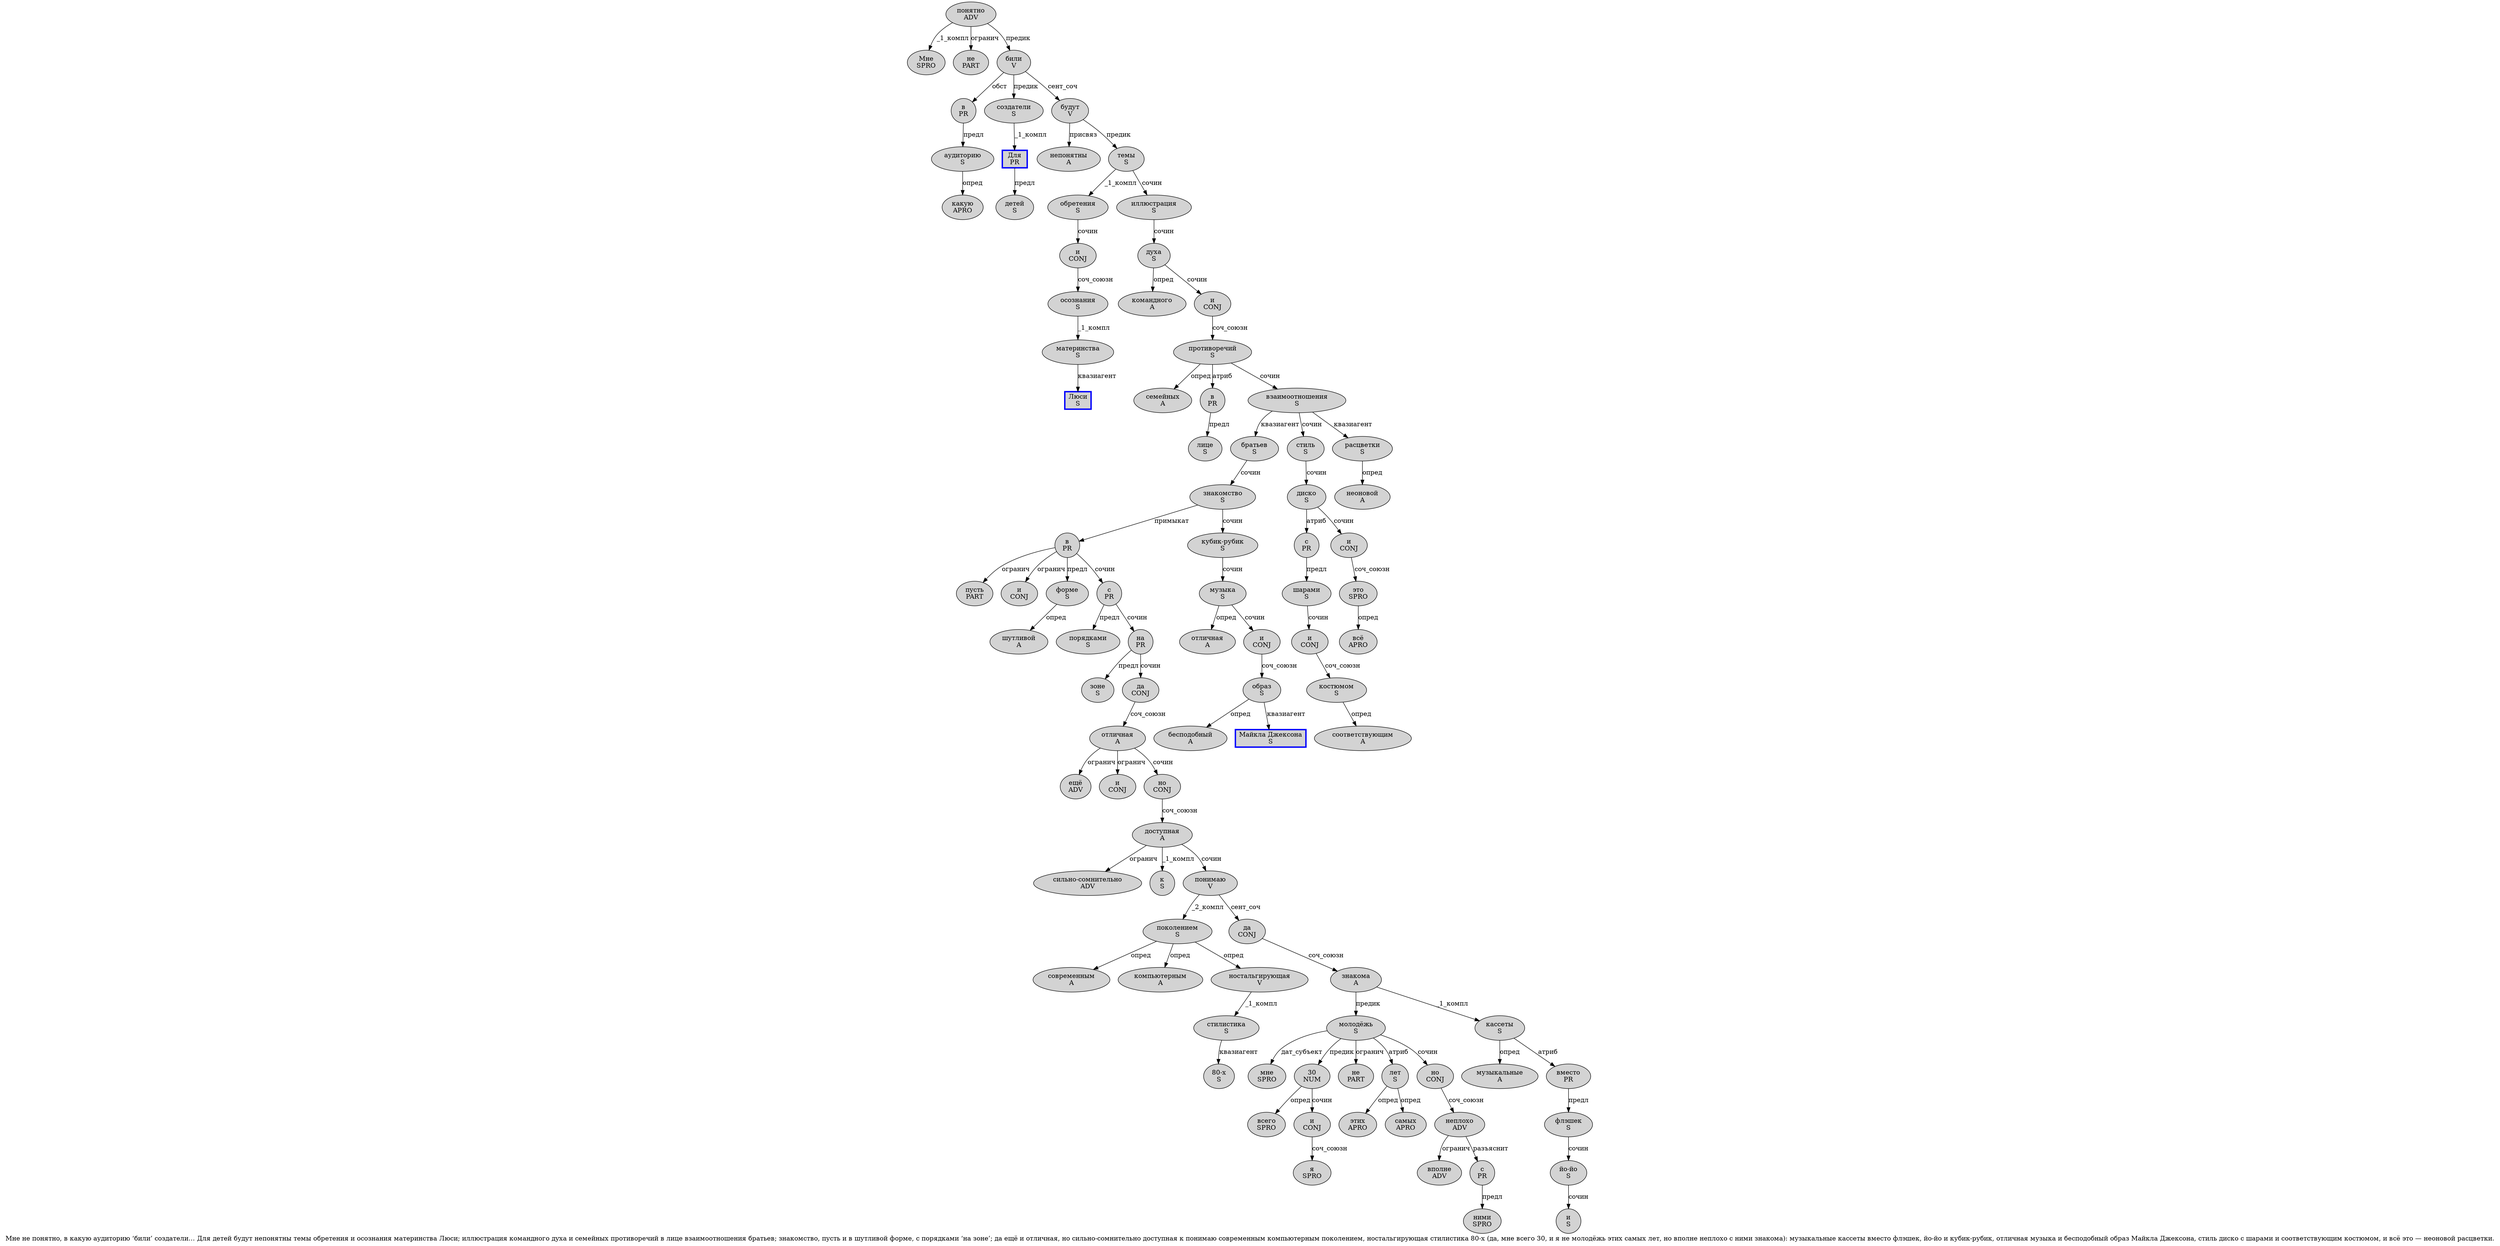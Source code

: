 digraph SENTENCE_2947 {
	graph [label="Мне не понятно, в какую аудиторию ‘били’ создатели… Для детей будут непонятны темы обретения и осознания материнства Люси; иллюстрация командного духа и семейных противоречий в лице взаимоотношения братьев; знакомство, пусть и в шутливой форме, с порядками ‘на зоне’; да ещё и отличная, но сильно-сомнительно доступная к понимаю современным компьютерным поколением, ностальгирующая стилистика 80-х (да, мне всего 30, и я не молодёжь этих самых лет, но вполне неплохо с ними знакома): музыкальные кассеты вместо флэшек, йо-йо и кубик-рубик, отличная музыка и бесподобный образ Майкла Джексона, стиль диско с шарами и соответствующим костюмом, и всё это — неоновой расцветки."]
	node [style=filled]
		0 [label="Мне
SPRO" color="" fillcolor=lightgray penwidth=1 shape=ellipse]
		1 [label="не
PART" color="" fillcolor=lightgray penwidth=1 shape=ellipse]
		2 [label="понятно
ADV" color="" fillcolor=lightgray penwidth=1 shape=ellipse]
		4 [label="в
PR" color="" fillcolor=lightgray penwidth=1 shape=ellipse]
		5 [label="какую
APRO" color="" fillcolor=lightgray penwidth=1 shape=ellipse]
		6 [label="аудиторию
S" color="" fillcolor=lightgray penwidth=1 shape=ellipse]
		8 [label="били
V" color="" fillcolor=lightgray penwidth=1 shape=ellipse]
		10 [label="создатели
S" color="" fillcolor=lightgray penwidth=1 shape=ellipse]
		12 [label="Для
PR" color=blue fillcolor=lightgray penwidth=3 shape=box]
		13 [label="детей
S" color="" fillcolor=lightgray penwidth=1 shape=ellipse]
		14 [label="будут
V" color="" fillcolor=lightgray penwidth=1 shape=ellipse]
		15 [label="непонятны
A" color="" fillcolor=lightgray penwidth=1 shape=ellipse]
		16 [label="темы
S" color="" fillcolor=lightgray penwidth=1 shape=ellipse]
		17 [label="обретения
S" color="" fillcolor=lightgray penwidth=1 shape=ellipse]
		18 [label="и
CONJ" color="" fillcolor=lightgray penwidth=1 shape=ellipse]
		19 [label="осознания
S" color="" fillcolor=lightgray penwidth=1 shape=ellipse]
		20 [label="материнства
S" color="" fillcolor=lightgray penwidth=1 shape=ellipse]
		21 [label="Люси
S" color=blue fillcolor=lightgray penwidth=3 shape=box]
		23 [label="иллюстрация
S" color="" fillcolor=lightgray penwidth=1 shape=ellipse]
		24 [label="командного
A" color="" fillcolor=lightgray penwidth=1 shape=ellipse]
		25 [label="духа
S" color="" fillcolor=lightgray penwidth=1 shape=ellipse]
		26 [label="и
CONJ" color="" fillcolor=lightgray penwidth=1 shape=ellipse]
		27 [label="семейных
A" color="" fillcolor=lightgray penwidth=1 shape=ellipse]
		28 [label="противоречий
S" color="" fillcolor=lightgray penwidth=1 shape=ellipse]
		29 [label="в
PR" color="" fillcolor=lightgray penwidth=1 shape=ellipse]
		30 [label="лице
S" color="" fillcolor=lightgray penwidth=1 shape=ellipse]
		31 [label="взаимоотношения
S" color="" fillcolor=lightgray penwidth=1 shape=ellipse]
		32 [label="братьев
S" color="" fillcolor=lightgray penwidth=1 shape=ellipse]
		34 [label="знакомство
S" color="" fillcolor=lightgray penwidth=1 shape=ellipse]
		36 [label="пусть
PART" color="" fillcolor=lightgray penwidth=1 shape=ellipse]
		37 [label="и
CONJ" color="" fillcolor=lightgray penwidth=1 shape=ellipse]
		38 [label="в
PR" color="" fillcolor=lightgray penwidth=1 shape=ellipse]
		39 [label="шутливой
A" color="" fillcolor=lightgray penwidth=1 shape=ellipse]
		40 [label="форме
S" color="" fillcolor=lightgray penwidth=1 shape=ellipse]
		42 [label="с
PR" color="" fillcolor=lightgray penwidth=1 shape=ellipse]
		43 [label="порядками
S" color="" fillcolor=lightgray penwidth=1 shape=ellipse]
		45 [label="на
PR" color="" fillcolor=lightgray penwidth=1 shape=ellipse]
		46 [label="зоне
S" color="" fillcolor=lightgray penwidth=1 shape=ellipse]
		49 [label="да
CONJ" color="" fillcolor=lightgray penwidth=1 shape=ellipse]
		50 [label="ещё
ADV" color="" fillcolor=lightgray penwidth=1 shape=ellipse]
		51 [label="и
CONJ" color="" fillcolor=lightgray penwidth=1 shape=ellipse]
		52 [label="отличная
A" color="" fillcolor=lightgray penwidth=1 shape=ellipse]
		54 [label="но
CONJ" color="" fillcolor=lightgray penwidth=1 shape=ellipse]
		55 [label="сильно-сомнительно
ADV" color="" fillcolor=lightgray penwidth=1 shape=ellipse]
		56 [label="доступная
A" color="" fillcolor=lightgray penwidth=1 shape=ellipse]
		57 [label="к
S" color="" fillcolor=lightgray penwidth=1 shape=ellipse]
		58 [label="понимаю
V" color="" fillcolor=lightgray penwidth=1 shape=ellipse]
		59 [label="современным
A" color="" fillcolor=lightgray penwidth=1 shape=ellipse]
		60 [label="компьютерным
A" color="" fillcolor=lightgray penwidth=1 shape=ellipse]
		61 [label="поколением
S" color="" fillcolor=lightgray penwidth=1 shape=ellipse]
		63 [label="ностальгирующая
V" color="" fillcolor=lightgray penwidth=1 shape=ellipse]
		64 [label="стилистика
S" color="" fillcolor=lightgray penwidth=1 shape=ellipse]
		65 [label="80-х
S" color="" fillcolor=lightgray penwidth=1 shape=ellipse]
		67 [label="да
CONJ" color="" fillcolor=lightgray penwidth=1 shape=ellipse]
		69 [label="мне
SPRO" color="" fillcolor=lightgray penwidth=1 shape=ellipse]
		70 [label="всего
SPRO" color="" fillcolor=lightgray penwidth=1 shape=ellipse]
		71 [label="30
NUM" color="" fillcolor=lightgray penwidth=1 shape=ellipse]
		73 [label="и
CONJ" color="" fillcolor=lightgray penwidth=1 shape=ellipse]
		74 [label="я
SPRO" color="" fillcolor=lightgray penwidth=1 shape=ellipse]
		75 [label="не
PART" color="" fillcolor=lightgray penwidth=1 shape=ellipse]
		76 [label="молодёжь
S" color="" fillcolor=lightgray penwidth=1 shape=ellipse]
		77 [label="этих
APRO" color="" fillcolor=lightgray penwidth=1 shape=ellipse]
		78 [label="самых
APRO" color="" fillcolor=lightgray penwidth=1 shape=ellipse]
		79 [label="лет
S" color="" fillcolor=lightgray penwidth=1 shape=ellipse]
		81 [label="но
CONJ" color="" fillcolor=lightgray penwidth=1 shape=ellipse]
		82 [label="вполне
ADV" color="" fillcolor=lightgray penwidth=1 shape=ellipse]
		83 [label="неплохо
ADV" color="" fillcolor=lightgray penwidth=1 shape=ellipse]
		84 [label="с
PR" color="" fillcolor=lightgray penwidth=1 shape=ellipse]
		85 [label="ними
SPRO" color="" fillcolor=lightgray penwidth=1 shape=ellipse]
		86 [label="знакома
A" color="" fillcolor=lightgray penwidth=1 shape=ellipse]
		89 [label="музыкальные
A" color="" fillcolor=lightgray penwidth=1 shape=ellipse]
		90 [label="кассеты
S" color="" fillcolor=lightgray penwidth=1 shape=ellipse]
		91 [label="вместо
PR" color="" fillcolor=lightgray penwidth=1 shape=ellipse]
		92 [label="флэшек
S" color="" fillcolor=lightgray penwidth=1 shape=ellipse]
		94 [label="йо-йо
S" color="" fillcolor=lightgray penwidth=1 shape=ellipse]
		95 [label="и
S" color="" fillcolor=lightgray penwidth=1 shape=ellipse]
		96 [label="кубик-рубик
S" color="" fillcolor=lightgray penwidth=1 shape=ellipse]
		98 [label="отличная
A" color="" fillcolor=lightgray penwidth=1 shape=ellipse]
		99 [label="музыка
S" color="" fillcolor=lightgray penwidth=1 shape=ellipse]
		100 [label="и
CONJ" color="" fillcolor=lightgray penwidth=1 shape=ellipse]
		101 [label="бесподобный
A" color="" fillcolor=lightgray penwidth=1 shape=ellipse]
		102 [label="образ
S" color="" fillcolor=lightgray penwidth=1 shape=ellipse]
		103 [label="Майкла Джексона
S" color=blue fillcolor=lightgray penwidth=3 shape=box]
		105 [label="стиль
S" color="" fillcolor=lightgray penwidth=1 shape=ellipse]
		106 [label="диско
S" color="" fillcolor=lightgray penwidth=1 shape=ellipse]
		107 [label="с
PR" color="" fillcolor=lightgray penwidth=1 shape=ellipse]
		108 [label="шарами
S" color="" fillcolor=lightgray penwidth=1 shape=ellipse]
		109 [label="и
CONJ" color="" fillcolor=lightgray penwidth=1 shape=ellipse]
		110 [label="соответствующим
A" color="" fillcolor=lightgray penwidth=1 shape=ellipse]
		111 [label="костюмом
S" color="" fillcolor=lightgray penwidth=1 shape=ellipse]
		113 [label="и
CONJ" color="" fillcolor=lightgray penwidth=1 shape=ellipse]
		114 [label="всё
APRO" color="" fillcolor=lightgray penwidth=1 shape=ellipse]
		115 [label="это
SPRO" color="" fillcolor=lightgray penwidth=1 shape=ellipse]
		117 [label="неоновой
A" color="" fillcolor=lightgray penwidth=1 shape=ellipse]
		118 [label="расцветки
S" color="" fillcolor=lightgray penwidth=1 shape=ellipse]
			73 -> 74 [label="соч_союзн"]
			106 -> 107 [label="атриб"]
			106 -> 113 [label="сочин"]
			118 -> 117 [label="опред"]
			92 -> 94 [label="сочин"]
			45 -> 46 [label="предл"]
			45 -> 49 [label="сочин"]
			40 -> 39 [label="опред"]
			94 -> 95 [label="сочин"]
			6 -> 5 [label="опред"]
			14 -> 15 [label="присвяз"]
			14 -> 16 [label="предик"]
			23 -> 25 [label="сочин"]
			12 -> 13 [label="предл"]
			18 -> 19 [label="соч_союзн"]
			56 -> 55 [label="огранич"]
			56 -> 57 [label="_1_компл"]
			56 -> 58 [label="сочин"]
			2 -> 0 [label="_1_компл"]
			2 -> 1 [label="огранич"]
			2 -> 8 [label="предик"]
			42 -> 43 [label="предл"]
			42 -> 45 [label="сочин"]
			83 -> 82 [label="огранич"]
			83 -> 84 [label="разъяснит"]
			107 -> 108 [label="предл"]
			79 -> 77 [label="опред"]
			79 -> 78 [label="опред"]
			115 -> 114 [label="опред"]
			34 -> 38 [label="примыкат"]
			34 -> 96 [label="сочин"]
			25 -> 24 [label="опред"]
			25 -> 26 [label="сочин"]
			105 -> 106 [label="сочин"]
			81 -> 83 [label="соч_союзн"]
			108 -> 109 [label="сочин"]
			90 -> 89 [label="опред"]
			90 -> 91 [label="атриб"]
			99 -> 98 [label="опред"]
			99 -> 100 [label="сочин"]
			8 -> 4 [label="обст"]
			8 -> 10 [label="предик"]
			8 -> 14 [label="сент_соч"]
			100 -> 102 [label="соч_союзн"]
			19 -> 20 [label="_1_компл"]
			84 -> 85 [label="предл"]
			52 -> 50 [label="огранич"]
			52 -> 51 [label="огранич"]
			52 -> 54 [label="сочин"]
			16 -> 17 [label="_1_компл"]
			16 -> 23 [label="сочин"]
			4 -> 6 [label="предл"]
			58 -> 61 [label="_2_компл"]
			58 -> 67 [label="сент_соч"]
			54 -> 56 [label="соч_союзн"]
			96 -> 99 [label="сочин"]
			76 -> 69 [label="дат_субъект"]
			76 -> 71 [label="предик"]
			76 -> 75 [label="огранич"]
			76 -> 79 [label="атриб"]
			76 -> 81 [label="сочин"]
			63 -> 64 [label="_1_компл"]
			49 -> 52 [label="соч_союзн"]
			111 -> 110 [label="опред"]
			113 -> 115 [label="соч_союзн"]
			32 -> 34 [label="сочин"]
			38 -> 36 [label="огранич"]
			38 -> 37 [label="огранич"]
			38 -> 40 [label="предл"]
			38 -> 42 [label="сочин"]
			61 -> 59 [label="опред"]
			61 -> 60 [label="опред"]
			61 -> 63 [label="опред"]
			17 -> 18 [label="сочин"]
			102 -> 101 [label="опред"]
			102 -> 103 [label="квазиагент"]
			67 -> 86 [label="соч_союзн"]
			91 -> 92 [label="предл"]
			20 -> 21 [label="квазиагент"]
			109 -> 111 [label="соч_союзн"]
			29 -> 30 [label="предл"]
			26 -> 28 [label="соч_союзн"]
			71 -> 70 [label="опред"]
			71 -> 73 [label="сочин"]
			31 -> 32 [label="квазиагент"]
			31 -> 105 [label="сочин"]
			31 -> 118 [label="квазиагент"]
			64 -> 65 [label="квазиагент"]
			28 -> 27 [label="опред"]
			28 -> 29 [label="атриб"]
			28 -> 31 [label="сочин"]
			10 -> 12 [label="_1_компл"]
			86 -> 76 [label="предик"]
			86 -> 90 [label="_1_компл"]
}